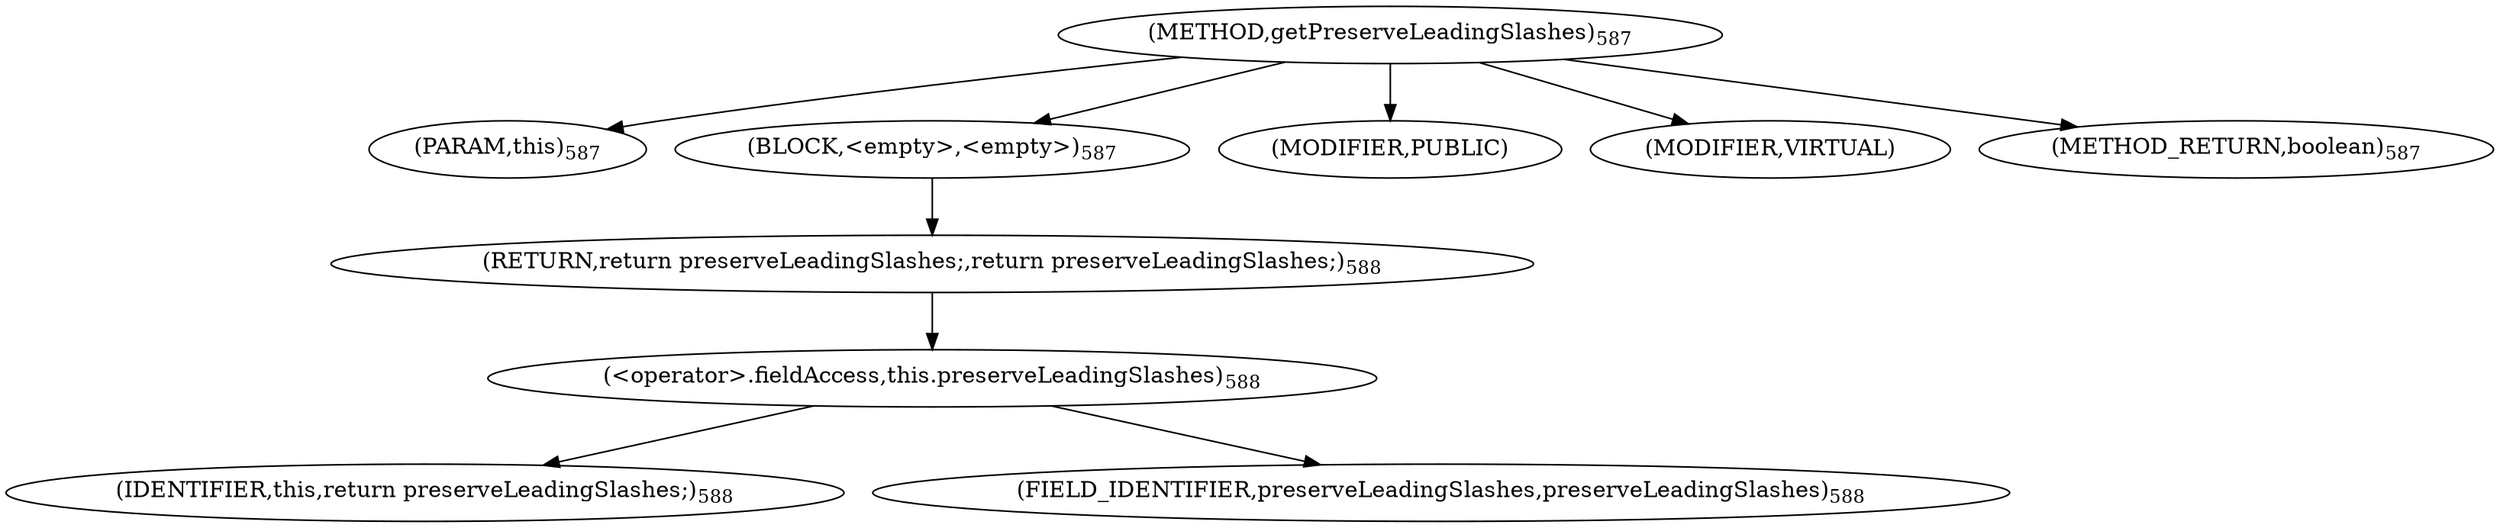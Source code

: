 digraph "getPreserveLeadingSlashes" {  
"1369" [label = <(METHOD,getPreserveLeadingSlashes)<SUB>587</SUB>> ]
"1370" [label = <(PARAM,this)<SUB>587</SUB>> ]
"1371" [label = <(BLOCK,&lt;empty&gt;,&lt;empty&gt;)<SUB>587</SUB>> ]
"1372" [label = <(RETURN,return preserveLeadingSlashes;,return preserveLeadingSlashes;)<SUB>588</SUB>> ]
"1373" [label = <(&lt;operator&gt;.fieldAccess,this.preserveLeadingSlashes)<SUB>588</SUB>> ]
"1374" [label = <(IDENTIFIER,this,return preserveLeadingSlashes;)<SUB>588</SUB>> ]
"1375" [label = <(FIELD_IDENTIFIER,preserveLeadingSlashes,preserveLeadingSlashes)<SUB>588</SUB>> ]
"1376" [label = <(MODIFIER,PUBLIC)> ]
"1377" [label = <(MODIFIER,VIRTUAL)> ]
"1378" [label = <(METHOD_RETURN,boolean)<SUB>587</SUB>> ]
  "1369" -> "1370" 
  "1369" -> "1371" 
  "1369" -> "1376" 
  "1369" -> "1377" 
  "1369" -> "1378" 
  "1371" -> "1372" 
  "1372" -> "1373" 
  "1373" -> "1374" 
  "1373" -> "1375" 
}

